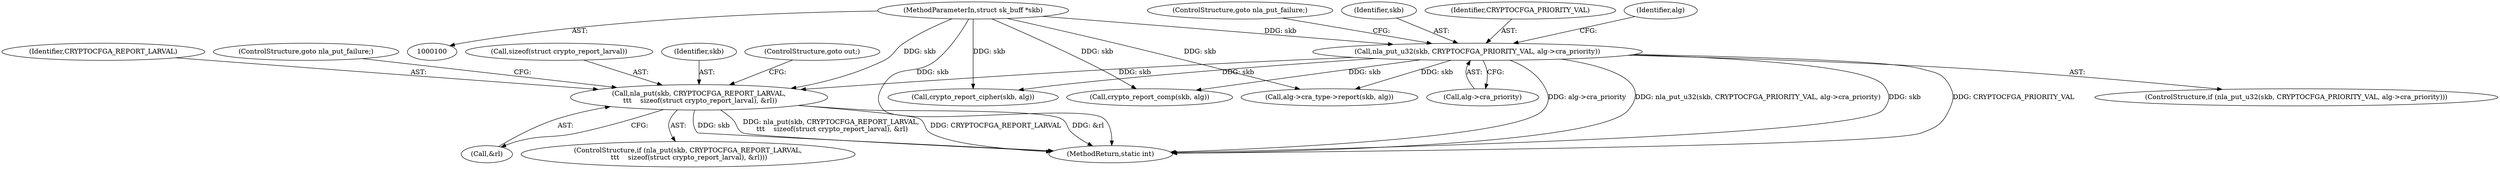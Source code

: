 digraph "0_linux_9a5467bf7b6e9e02ec9c3da4e23747c05faeaac6_7@pointer" {
"1000191" [label="(Call,nla_put(skb, CRYPTOCFGA_REPORT_LARVAL,\n \t\t\t    sizeof(struct crypto_report_larval), &rl))"];
"1000166" [label="(Call,nla_put_u32(skb, CRYPTOCFGA_PRIORITY_VAL, alg->cra_priority))"];
"1000103" [label="(MethodParameterIn,struct sk_buff *skb)"];
"1000166" [label="(Call,nla_put_u32(skb, CRYPTOCFGA_PRIORITY_VAL, alg->cra_priority))"];
"1000198" [label="(ControlStructure,goto nla_put_failure;)"];
"1000196" [label="(Call,&rl)"];
"1000247" [label="(MethodReturn,static int)"];
"1000191" [label="(Call,nla_put(skb, CRYPTOCFGA_REPORT_LARVAL,\n \t\t\t    sizeof(struct crypto_report_larval), &rl))"];
"1000212" [label="(Call,alg->cra_type->report(skb, alg))"];
"1000194" [label="(Call,sizeof(struct crypto_report_larval))"];
"1000167" [label="(Identifier,skb)"];
"1000165" [label="(ControlStructure,if (nla_put_u32(skb, CRYPTOCFGA_PRIORITY_VAL, alg->cra_priority)))"];
"1000190" [label="(ControlStructure,if (nla_put(skb, CRYPTOCFGA_REPORT_LARVAL,\n \t\t\t    sizeof(struct crypto_report_larval), &rl)))"];
"1000169" [label="(Call,alg->cra_priority)"];
"1000168" [label="(Identifier,CRYPTOCFGA_PRIORITY_VAL)"];
"1000103" [label="(MethodParameterIn,struct sk_buff *skb)"];
"1000235" [label="(Call,crypto_report_comp(skb, alg))"];
"1000228" [label="(Call,crypto_report_cipher(skb, alg))"];
"1000176" [label="(Identifier,alg)"];
"1000192" [label="(Identifier,skb)"];
"1000172" [label="(ControlStructure,goto nla_put_failure;)"];
"1000199" [label="(ControlStructure,goto out;)"];
"1000193" [label="(Identifier,CRYPTOCFGA_REPORT_LARVAL)"];
"1000191" -> "1000190"  [label="AST: "];
"1000191" -> "1000196"  [label="CFG: "];
"1000192" -> "1000191"  [label="AST: "];
"1000193" -> "1000191"  [label="AST: "];
"1000194" -> "1000191"  [label="AST: "];
"1000196" -> "1000191"  [label="AST: "];
"1000198" -> "1000191"  [label="CFG: "];
"1000199" -> "1000191"  [label="CFG: "];
"1000191" -> "1000247"  [label="DDG: nla_put(skb, CRYPTOCFGA_REPORT_LARVAL,\n \t\t\t    sizeof(struct crypto_report_larval), &rl)"];
"1000191" -> "1000247"  [label="DDG: CRYPTOCFGA_REPORT_LARVAL"];
"1000191" -> "1000247"  [label="DDG: &rl"];
"1000191" -> "1000247"  [label="DDG: skb"];
"1000166" -> "1000191"  [label="DDG: skb"];
"1000103" -> "1000191"  [label="DDG: skb"];
"1000166" -> "1000165"  [label="AST: "];
"1000166" -> "1000169"  [label="CFG: "];
"1000167" -> "1000166"  [label="AST: "];
"1000168" -> "1000166"  [label="AST: "];
"1000169" -> "1000166"  [label="AST: "];
"1000172" -> "1000166"  [label="CFG: "];
"1000176" -> "1000166"  [label="CFG: "];
"1000166" -> "1000247"  [label="DDG: CRYPTOCFGA_PRIORITY_VAL"];
"1000166" -> "1000247"  [label="DDG: alg->cra_priority"];
"1000166" -> "1000247"  [label="DDG: nla_put_u32(skb, CRYPTOCFGA_PRIORITY_VAL, alg->cra_priority)"];
"1000166" -> "1000247"  [label="DDG: skb"];
"1000103" -> "1000166"  [label="DDG: skb"];
"1000166" -> "1000212"  [label="DDG: skb"];
"1000166" -> "1000228"  [label="DDG: skb"];
"1000166" -> "1000235"  [label="DDG: skb"];
"1000103" -> "1000100"  [label="AST: "];
"1000103" -> "1000247"  [label="DDG: skb"];
"1000103" -> "1000212"  [label="DDG: skb"];
"1000103" -> "1000228"  [label="DDG: skb"];
"1000103" -> "1000235"  [label="DDG: skb"];
}
